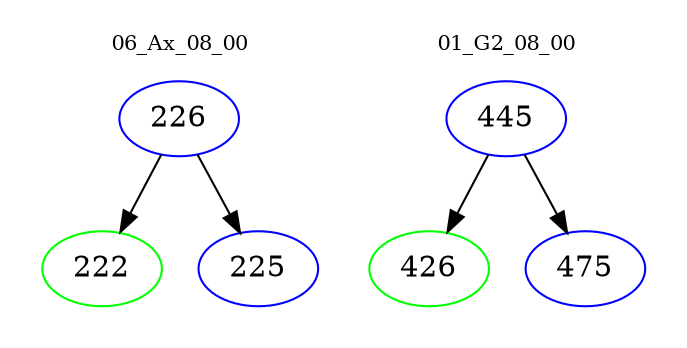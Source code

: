 digraph{
subgraph cluster_0 {
color = white
label = "06_Ax_08_00";
fontsize=10;
T0_226 [label="226", color="blue"]
T0_226 -> T0_222 [color="black"]
T0_222 [label="222", color="green"]
T0_226 -> T0_225 [color="black"]
T0_225 [label="225", color="blue"]
}
subgraph cluster_1 {
color = white
label = "01_G2_08_00";
fontsize=10;
T1_445 [label="445", color="blue"]
T1_445 -> T1_426 [color="black"]
T1_426 [label="426", color="green"]
T1_445 -> T1_475 [color="black"]
T1_475 [label="475", color="blue"]
}
}
